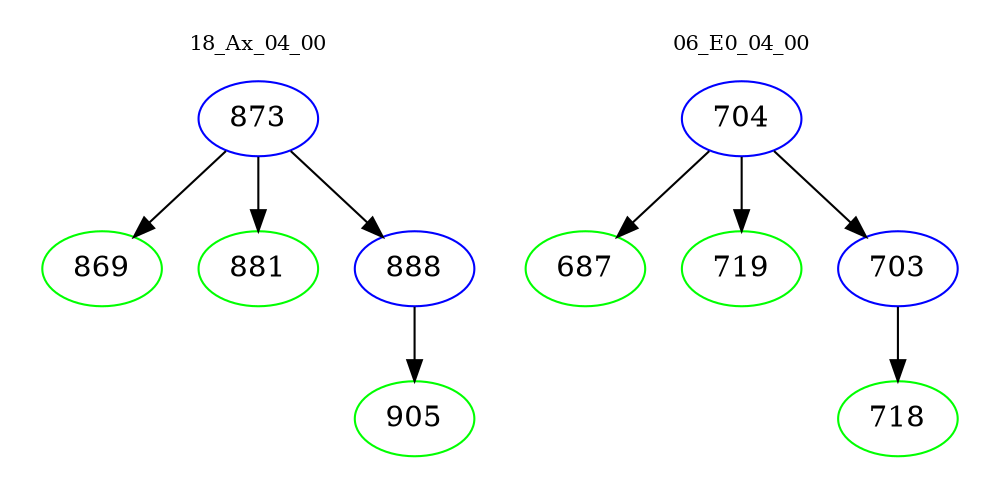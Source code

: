 digraph{
subgraph cluster_0 {
color = white
label = "18_Ax_04_00";
fontsize=10;
T0_873 [label="873", color="blue"]
T0_873 -> T0_869 [color="black"]
T0_869 [label="869", color="green"]
T0_873 -> T0_881 [color="black"]
T0_881 [label="881", color="green"]
T0_873 -> T0_888 [color="black"]
T0_888 [label="888", color="blue"]
T0_888 -> T0_905 [color="black"]
T0_905 [label="905", color="green"]
}
subgraph cluster_1 {
color = white
label = "06_E0_04_00";
fontsize=10;
T1_704 [label="704", color="blue"]
T1_704 -> T1_687 [color="black"]
T1_687 [label="687", color="green"]
T1_704 -> T1_719 [color="black"]
T1_719 [label="719", color="green"]
T1_704 -> T1_703 [color="black"]
T1_703 [label="703", color="blue"]
T1_703 -> T1_718 [color="black"]
T1_718 [label="718", color="green"]
}
}
